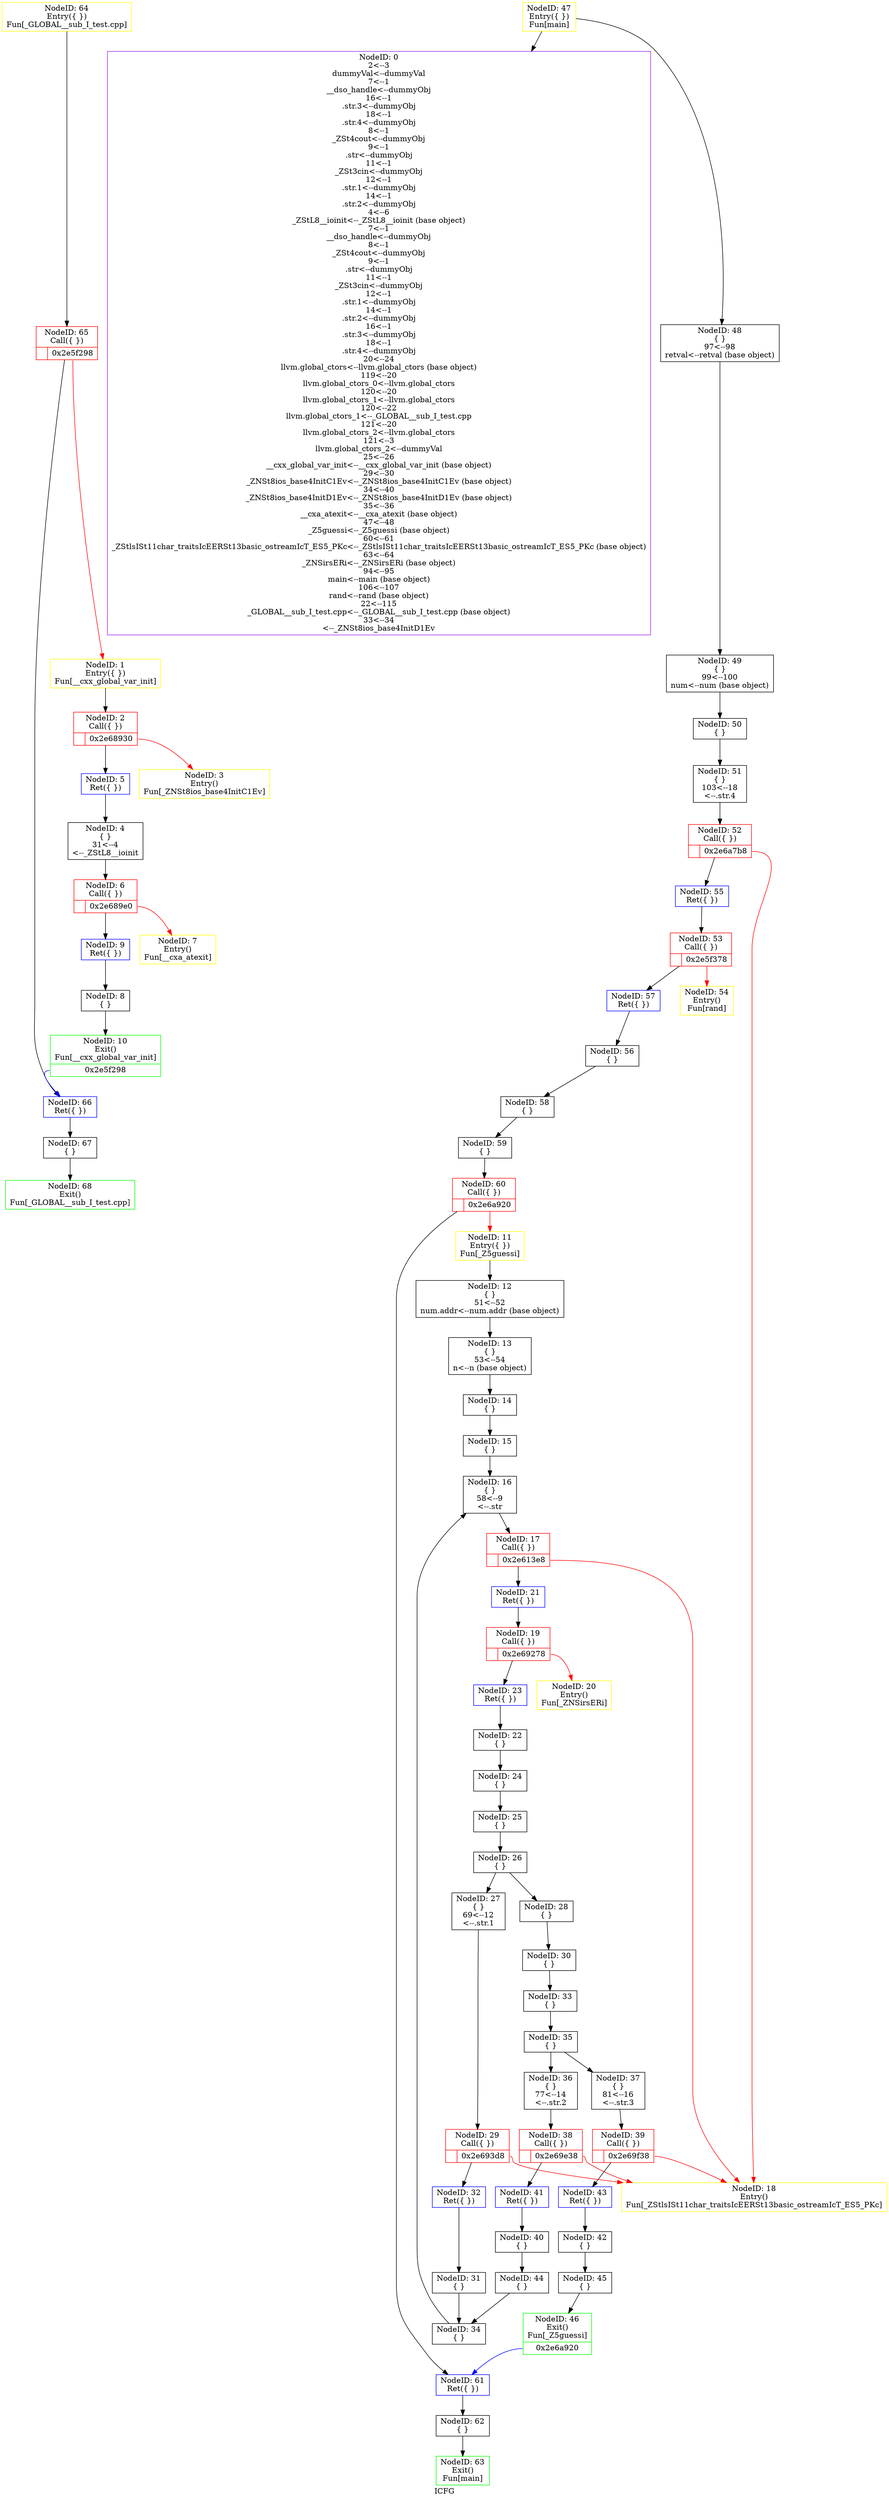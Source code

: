 digraph "ICFG" {
	label="ICFG";

	Node0x2e7f410 [shape=record,color=green,label="{NodeID: 68\nExit()\nFun[_GLOBAL__sub_I_test.cpp]}"];
	Node0x2e7f1f0 [shape=record,color=black,label="{NodeID: 67\n\{  \}\n}"];
	Node0x2e7f1f0 -> Node0x2e7f410[style=solid];
	Node0x2e7eff0 [shape=record,color=blue,label="{NodeID: 66\nRet(\{  \})\n}"];
	Node0x2e7eff0 -> Node0x2e7f1f0[style=solid];
	Node0x2e7ee80 [shape=record,color=red,label="{NodeID: 65\nCall(\{  \})\n|{|<s1>0x2e5f298}}"];
	Node0x2e7ee80 -> Node0x2e7eff0[style=solid];
	Node0x2e7ee80:s1 -> Node0x2e60540[style=solid,color=red];
	Node0x2e7edb0 [shape=record,color=yellow,label="{NodeID: 64\nEntry(\{  \})\nFun[_GLOBAL__sub_I_test.cpp]}"];
	Node0x2e7edb0 -> Node0x2e7ee80[style=solid];
	Node0x2e7ec20 [shape=record,color=green,label="{NodeID: 63\nExit()\nFun[main]}"];
	Node0x2e7e9c0 [shape=record,color=black,label="{NodeID: 62\n\{  \}\n}"];
	Node0x2e7e9c0 -> Node0x2e7ec20[style=solid];
	Node0x2e7e760 [shape=record,color=blue,label="{NodeID: 61\nRet(\{  \})\n}"];
	Node0x2e7e760 -> Node0x2e7e9c0[style=solid];
	Node0x2e7e5b0 [shape=record,color=red,label="{NodeID: 60\nCall(\{  \})\n|{|<s1>0x2e6a920}}"];
	Node0x2e7e5b0 -> Node0x2e7e760[style=solid];
	Node0x2e7e5b0:s1 -> Node0x2e78ab0[style=solid,color=red];
	Node0x2e7dff0 [shape=record,color=black,label="{NodeID: 59\n\{  \}\n}"];
	Node0x2e7dff0 -> Node0x2e7e5b0[style=solid];
	Node0x2e7a6f0 [shape=record,color=black,label="{NodeID: 28\n\{  \}\n}"];
	Node0x2e7a6f0 -> Node0x2e7ac20[style=solid];
	Node0x2e7a550 [shape=record,color=black,label="{NodeID: 27\n\{  \}\n69\<--12\n\<--.str.1\n}"];
	Node0x2e7a550 -> Node0x2e55260[style=solid];
	Node0x2e7a370 [shape=record,color=black,label="{NodeID: 26\n\{  \}\n}"];
	Node0x2e7a370 -> Node0x2e7a550[style=solid];
	Node0x2e7a370 -> Node0x2e7a6f0[style=solid];
	Node0x2e7a1b0 [shape=record,color=black,label="{NodeID: 25\n\{  \}\n}"];
	Node0x2e7a1b0 -> Node0x2e7a370[style=solid];
	Node0x2e79ff0 [shape=record,color=black,label="{NodeID: 24\n\{  \}\n}"];
	Node0x2e79ff0 -> Node0x2e7a1b0[style=solid];
	Node0x2e79d80 [shape=record,color=blue,label="{NodeID: 23\nRet(\{  \})\n}"];
	Node0x2e79d80 -> Node0x2e79c80[style=solid];
	Node0x2e79c80 [shape=record,color=black,label="{NodeID: 22\n\{  \}\n}"];
	Node0x2e79c80 -> Node0x2e79ff0[style=solid];
	Node0x2e79a10 [shape=record,color=blue,label="{NodeID: 21\nRet(\{  \})\n}"];
	Node0x2e79a10 -> Node0x2e5da00[style=solid];
	Node0x2e79850 [shape=record,color=yellow,label="{NodeID: 20\nEntry()\nFun[_ZNSirsERi]}"];
	Node0x2e5da00 [shape=record,color=red,label="{NodeID: 19\nCall(\{  \})\n|{|<s1>0x2e69278}}"];
	Node0x2e5da00 -> Node0x2e79d80[style=solid];
	Node0x2e5da00:s1 -> Node0x2e79850[style=solid,color=red];
	Node0x2e79590 [shape=record,color=yellow,label="{NodeID: 18\nEntry()\nFun[_ZStlsISt11char_traitsIcEERSt13basic_ostreamIcT_ES5_PKc]}"];
	Node0x2e5f520 [shape=record,color=red,label="{NodeID: 17\nCall(\{  \})\n|{|<s1>0x2e613e8}}"];
	Node0x2e5f520 -> Node0x2e79a10[style=solid];
	Node0x2e5f520:s1 -> Node0x2e79590[style=solid,color=red];
	Node0x2e79390 [shape=record,color=black,label="{NodeID: 16\n\{  \}\n58\<--9\n\<--.str\n}"];
	Node0x2e79390 -> Node0x2e5f520[style=solid];
	Node0x2e791d0 [shape=record,color=black,label="{NodeID: 15\n\{  \}\n}"];
	Node0x2e791d0 -> Node0x2e79390[style=solid];
	Node0x2e79010 [shape=record,color=black,label="{NodeID: 14\n\{  \}\n}"];
	Node0x2e79010 -> Node0x2e791d0[style=solid];
	Node0x2e78d60 [shape=record,color=black,label="{NodeID: 13\n\{  \}\n53\<--54\nn\<--n (base object)\n}"];
	Node0x2e78d60 -> Node0x2e79010[style=solid];
	Node0x2e77770 [shape=record,color=purple,label="{NodeID: 0\n2\<--3\ndummyVal\<--dummyVal\n7\<--1\n__dso_handle\<--dummyObj\n16\<--1\n.str.3\<--dummyObj\n18\<--1\n.str.4\<--dummyObj\n8\<--1\n_ZSt4cout\<--dummyObj\n9\<--1\n.str\<--dummyObj\n11\<--1\n_ZSt3cin\<--dummyObj\n12\<--1\n.str.1\<--dummyObj\n14\<--1\n.str.2\<--dummyObj\n4\<--6\n_ZStL8__ioinit\<--_ZStL8__ioinit (base object)\n7\<--1\n__dso_handle\<--dummyObj\n8\<--1\n_ZSt4cout\<--dummyObj\n9\<--1\n.str\<--dummyObj\n11\<--1\n_ZSt3cin\<--dummyObj\n12\<--1\n.str.1\<--dummyObj\n14\<--1\n.str.2\<--dummyObj\n16\<--1\n.str.3\<--dummyObj\n18\<--1\n.str.4\<--dummyObj\n20\<--24\nllvm.global_ctors\<--llvm.global_ctors (base object)\n119\<--20\nllvm.global_ctors_0\<--llvm.global_ctors\n120\<--20\nllvm.global_ctors_1\<--llvm.global_ctors\n120\<--22\nllvm.global_ctors_1\<--_GLOBAL__sub_I_test.cpp\n121\<--20\nllvm.global_ctors_2\<--llvm.global_ctors\n121\<--3\nllvm.global_ctors_2\<--dummyVal\n25\<--26\n__cxx_global_var_init\<--__cxx_global_var_init (base object)\n29\<--30\n_ZNSt8ios_base4InitC1Ev\<--_ZNSt8ios_base4InitC1Ev (base object)\n34\<--40\n_ZNSt8ios_base4InitD1Ev\<--_ZNSt8ios_base4InitD1Ev (base object)\n35\<--36\n__cxa_atexit\<--__cxa_atexit (base object)\n47\<--48\n_Z5guessi\<--_Z5guessi (base object)\n60\<--61\n_ZStlsISt11char_traitsIcEERSt13basic_ostreamIcT_ES5_PKc\<--_ZStlsISt11char_traitsIcEERSt13basic_ostreamIcT_ES5_PKc (base object)\n63\<--64\n_ZNSirsERi\<--_ZNSirsERi (base object)\n94\<--95\nmain\<--main (base object)\n106\<--107\nrand\<--rand (base object)\n22\<--115\n_GLOBAL__sub_I_test.cpp\<--_GLOBAL__sub_I_test.cpp (base object)\n33\<--34\n\<--_ZNSt8ios_base4InitD1Ev\n}"];
	Node0x2e60540 [shape=record,color=yellow,label="{NodeID: 1\nEntry(\{  \})\nFun[__cxx_global_var_init]}"];
	Node0x2e60540 -> Node0x2e56b50[style=solid];
	Node0x2e56b50 [shape=record,color=red,label="{NodeID: 2\nCall(\{  \})\n|{|<s1>0x2e68930}}"];
	Node0x2e56b50 -> Node0x2e77fa0[style=solid];
	Node0x2e56b50:s1 -> Node0x2e77ad0[style=solid,color=red];
	Node0x2e77ad0 [shape=record,color=yellow,label="{NodeID: 3\nEntry()\nFun[_ZNSt8ios_base4InitC1Ev]}"];
	Node0x2e77e30 [shape=record,color=black,label="{NodeID: 4\n\{  \}\n31\<--4\n\<--_ZStL8__ioinit\n}"];
	Node0x2e77e30 -> Node0x2e6a0f0[style=solid];
	Node0x2e77fa0 [shape=record,color=blue,label="{NodeID: 5\nRet(\{  \})\n}"];
	Node0x2e77fa0 -> Node0x2e77e30[style=solid];
	Node0x2e6a0f0 [shape=record,color=red,label="{NodeID: 6\nCall(\{  \})\n|{|<s1>0x2e689e0}}"];
	Node0x2e6a0f0 -> Node0x2e78640[style=solid];
	Node0x2e6a0f0:s1 -> Node0x2e782c0[style=solid,color=red];
	Node0x2e782c0 [shape=record,color=yellow,label="{NodeID: 7\nEntry()\nFun[__cxa_atexit]}"];
	Node0x2e78540 [shape=record,color=black,label="{NodeID: 8\n\{  \}\n}"];
	Node0x2e78540 -> Node0x2e788b0[style=solid];
	Node0x2e78640 [shape=record,color=blue,label="{NodeID: 9\nRet(\{  \})\n}"];
	Node0x2e78640 -> Node0x2e78540[style=solid];
	Node0x2e788b0 [shape=record,color=green,label="{NodeID: 10\nExit()\nFun[__cxx_global_var_init]|{<s0>0x2e5f298}}"];
	Node0x2e788b0:s0 -> Node0x2e7eff0[style=solid,color=blue];
	Node0x2e78ab0 [shape=record,color=yellow,label="{NodeID: 11\nEntry(\{  \})\nFun[_Z5guessi]}"];
	Node0x2e78ab0 -> Node0x2e78ba0[style=solid];
	Node0x2e78ba0 [shape=record,color=black,label="{NodeID: 12\n\{  \}\n51\<--52\nnum.addr\<--num.addr (base object)\n}"];
	Node0x2e78ba0 -> Node0x2e78d60[style=solid];
	Node0x2e55260 [shape=record,color=red,label="{NodeID: 29\nCall(\{  \})\n|{|<s1>0x2e693d8}}"];
	Node0x2e55260 -> Node0x2e7afd0[style=solid];
	Node0x2e55260:s1 -> Node0x2e79590[style=solid,color=red];
	Node0x2e7ac20 [shape=record,color=black,label="{NodeID: 30\n\{  \}\n}"];
	Node0x2e7ac20 -> Node0x2e7b240[style=solid];
	Node0x2e7aed0 [shape=record,color=black,label="{NodeID: 31\n\{  \}\n}"];
	Node0x2e7aed0 -> Node0x2e7b400[style=solid];
	Node0x2e7afd0 [shape=record,color=blue,label="{NodeID: 32\nRet(\{  \})\n}"];
	Node0x2e7afd0 -> Node0x2e7aed0[style=solid];
	Node0x2e7b240 [shape=record,color=black,label="{NodeID: 33\n\{  \}\n}"];
	Node0x2e7b240 -> Node0x2e7b5c0[style=solid];
	Node0x2e7b400 [shape=record,color=black,label="{NodeID: 34\n\{  \}\n}"];
	Node0x2e7b400 -> Node0x2e79390[style=solid];
	Node0x2e7b5c0 [shape=record,color=black,label="{NodeID: 35\n\{  \}\n}"];
	Node0x2e7b5c0 -> Node0x2e7b860[style=solid];
	Node0x2e7b5c0 -> Node0x2e7ba00[style=solid];
	Node0x2e7b860 [shape=record,color=black,label="{NodeID: 36\n\{  \}\n77\<--14\n\<--.str.2\n}"];
	Node0x2e7b860 -> Node0x2e4c1b0[style=solid];
	Node0x2e7ba00 [shape=record,color=black,label="{NodeID: 37\n\{  \}\n81\<--16\n\<--.str.3\n}"];
	Node0x2e7ba00 -> Node0x2e7bd30[style=solid];
	Node0x2e4c1b0 [shape=record,color=red,label="{NodeID: 38\nCall(\{  \})\n|{|<s1>0x2e69e38}}"];
	Node0x2e4c1b0 -> Node0x2e7c0a0[style=solid];
	Node0x2e4c1b0:s1 -> Node0x2e79590[style=solid,color=red];
	Node0x2e7bd30 [shape=record,color=red,label="{NodeID: 39\nCall(\{  \})\n|{|<s1>0x2e69f38}}"];
	Node0x2e7bd30 -> Node0x2e7c410[style=solid];
	Node0x2e7bd30:s1 -> Node0x2e79590[style=solid,color=red];
	Node0x2e7bfa0 [shape=record,color=black,label="{NodeID: 40\n\{  \}\n}"];
	Node0x2e7bfa0 -> Node0x2e7c680[style=solid];
	Node0x2e7c0a0 [shape=record,color=blue,label="{NodeID: 41\nRet(\{  \})\n}"];
	Node0x2e7c0a0 -> Node0x2e7bfa0[style=solid];
	Node0x2e7c310 [shape=record,color=black,label="{NodeID: 42\n\{  \}\n}"];
	Node0x2e7c310 -> Node0x2e7c840[style=solid];
	Node0x2e7c410 [shape=record,color=blue,label="{NodeID: 43\nRet(\{  \})\n}"];
	Node0x2e7c410 -> Node0x2e7c310[style=solid];
	Node0x2e7c680 [shape=record,color=black,label="{NodeID: 44\n\{  \}\n}"];
	Node0x2e7c680 -> Node0x2e7b400[style=solid];
	Node0x2e7c840 [shape=record,color=black,label="{NodeID: 45\n\{  \}\n}"];
	Node0x2e7c840 -> Node0x2e7cac0[style=solid];
	Node0x2e7cac0 [shape=record,color=green,label="{NodeID: 46\nExit()\nFun[_Z5guessi]|{<s0>0x2e6a920}}"];
	Node0x2e7cac0:s0 -> Node0x2e7e760[style=solid,color=blue];
	Node0x2e7cc50 [shape=record,color=yellow,label="{NodeID: 47\nEntry(\{  \})\nFun[main]}"];
	Node0x2e7cc50 -> Node0x2e77770[style=solid];
	Node0x2e7cc50 -> Node0x2e7cd20[style=solid];
	Node0x2e7cd20 [shape=record,color=black,label="{NodeID: 48\n\{  \}\n97\<--98\nretval\<--retval (base object)\n}"];
	Node0x2e7cd20 -> Node0x2e7ce80[style=solid];
	Node0x2e7ce80 [shape=record,color=black,label="{NodeID: 49\n\{  \}\n99\<--100\nnum\<--num (base object)\n}"];
	Node0x2e7ce80 -> Node0x2e7cfe0[style=solid];
	Node0x2e7cfe0 [shape=record,color=black,label="{NodeID: 50\n\{  \}\n}"];
	Node0x2e7cfe0 -> Node0x2e7d140[style=solid];
	Node0x2e7d140 [shape=record,color=black,label="{NodeID: 51\n\{  \}\n103\<--18\n\<--.str.4\n}"];
	Node0x2e7d140 -> Node0x2e7d2a0[style=solid];
	Node0x2e7d2a0 [shape=record,color=red,label="{NodeID: 52\nCall(\{  \})\n|{|<s1>0x2e6a7b8}}"];
	Node0x2e7d2a0 -> Node0x2e7d6f0[style=solid];
	Node0x2e7d2a0:s1 -> Node0x2e79590[style=solid,color=red];
	Node0x2e7d4b0 [shape=record,color=red,label="{NodeID: 53\nCall(\{  \})\n|{|<s1>0x2e5f378}}"];
	Node0x2e7d4b0 -> Node0x2e7d9e0[style=solid];
	Node0x2e7d4b0:s1 -> Node0x2e7d590[style=solid,color=red];
	Node0x2e7d590 [shape=record,color=yellow,label="{NodeID: 54\nEntry()\nFun[rand]}"];
	Node0x2e7d6f0 [shape=record,color=blue,label="{NodeID: 55\nRet(\{  \})\n}"];
	Node0x2e7d6f0 -> Node0x2e7d4b0[style=solid];
	Node0x2e7d900 [shape=record,color=black,label="{NodeID: 56\n\{  \}\n}"];
	Node0x2e7d900 -> Node0x2e7dc50[style=solid];
	Node0x2e7d9e0 [shape=record,color=blue,label="{NodeID: 57\nRet(\{  \})\n}"];
	Node0x2e7d9e0 -> Node0x2e7d900[style=solid];
	Node0x2e7dc50 [shape=record,color=black,label="{NodeID: 58\n\{  \}\n}"];
	Node0x2e7dc50 -> Node0x2e7dff0[style=solid];
}
